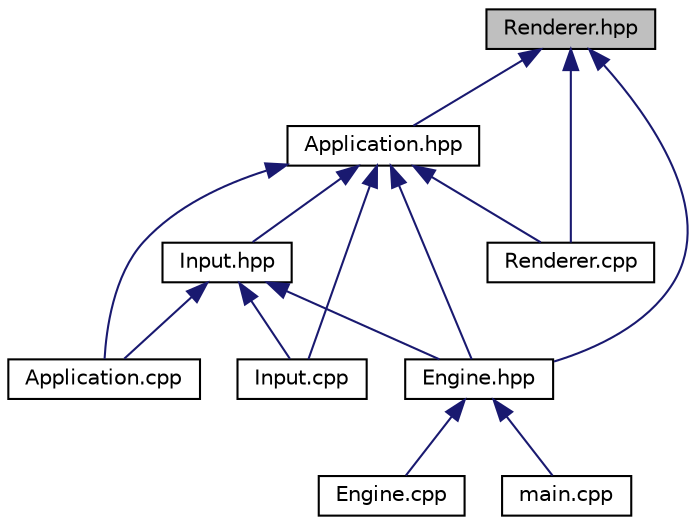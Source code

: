 digraph "Renderer.hpp"
{
  edge [fontname="Helvetica",fontsize="10",labelfontname="Helvetica",labelfontsize="10"];
  node [fontname="Helvetica",fontsize="10",shape=record];
  Node21 [label="Renderer.hpp",height=0.2,width=0.4,color="black", fillcolor="grey75", style="filled", fontcolor="black"];
  Node21 -> Node22 [dir="back",color="midnightblue",fontsize="10",style="solid"];
  Node22 [label="Application.hpp",height=0.2,width=0.4,color="black", fillcolor="white", style="filled",URL="$_application_8hpp.html"];
  Node22 -> Node23 [dir="back",color="midnightblue",fontsize="10",style="solid"];
  Node23 [label="Application.cpp",height=0.2,width=0.4,color="black", fillcolor="white", style="filled",URL="$_application_8cpp.html"];
  Node22 -> Node24 [dir="back",color="midnightblue",fontsize="10",style="solid"];
  Node24 [label="Input.hpp",height=0.2,width=0.4,color="black", fillcolor="white", style="filled",URL="$_input_8hpp.html"];
  Node24 -> Node23 [dir="back",color="midnightblue",fontsize="10",style="solid"];
  Node24 -> Node25 [dir="back",color="midnightblue",fontsize="10",style="solid"];
  Node25 [label="Engine.hpp",height=0.2,width=0.4,color="black", fillcolor="white", style="filled",URL="$_engine_8hpp.html"];
  Node25 -> Node26 [dir="back",color="midnightblue",fontsize="10",style="solid"];
  Node26 [label="Engine.cpp",height=0.2,width=0.4,color="black", fillcolor="white", style="filled",URL="$_engine_8cpp.html"];
  Node25 -> Node27 [dir="back",color="midnightblue",fontsize="10",style="solid"];
  Node27 [label="main.cpp",height=0.2,width=0.4,color="black", fillcolor="white", style="filled",URL="$main_8cpp.html"];
  Node24 -> Node28 [dir="back",color="midnightblue",fontsize="10",style="solid"];
  Node28 [label="Input.cpp",height=0.2,width=0.4,color="black", fillcolor="white", style="filled",URL="$_input_8cpp.html"];
  Node22 -> Node25 [dir="back",color="midnightblue",fontsize="10",style="solid"];
  Node22 -> Node28 [dir="back",color="midnightblue",fontsize="10",style="solid"];
  Node22 -> Node29 [dir="back",color="midnightblue",fontsize="10",style="solid"];
  Node29 [label="Renderer.cpp",height=0.2,width=0.4,color="black", fillcolor="white", style="filled",URL="$_renderer_8cpp.html"];
  Node21 -> Node25 [dir="back",color="midnightblue",fontsize="10",style="solid"];
  Node21 -> Node29 [dir="back",color="midnightblue",fontsize="10",style="solid"];
}
